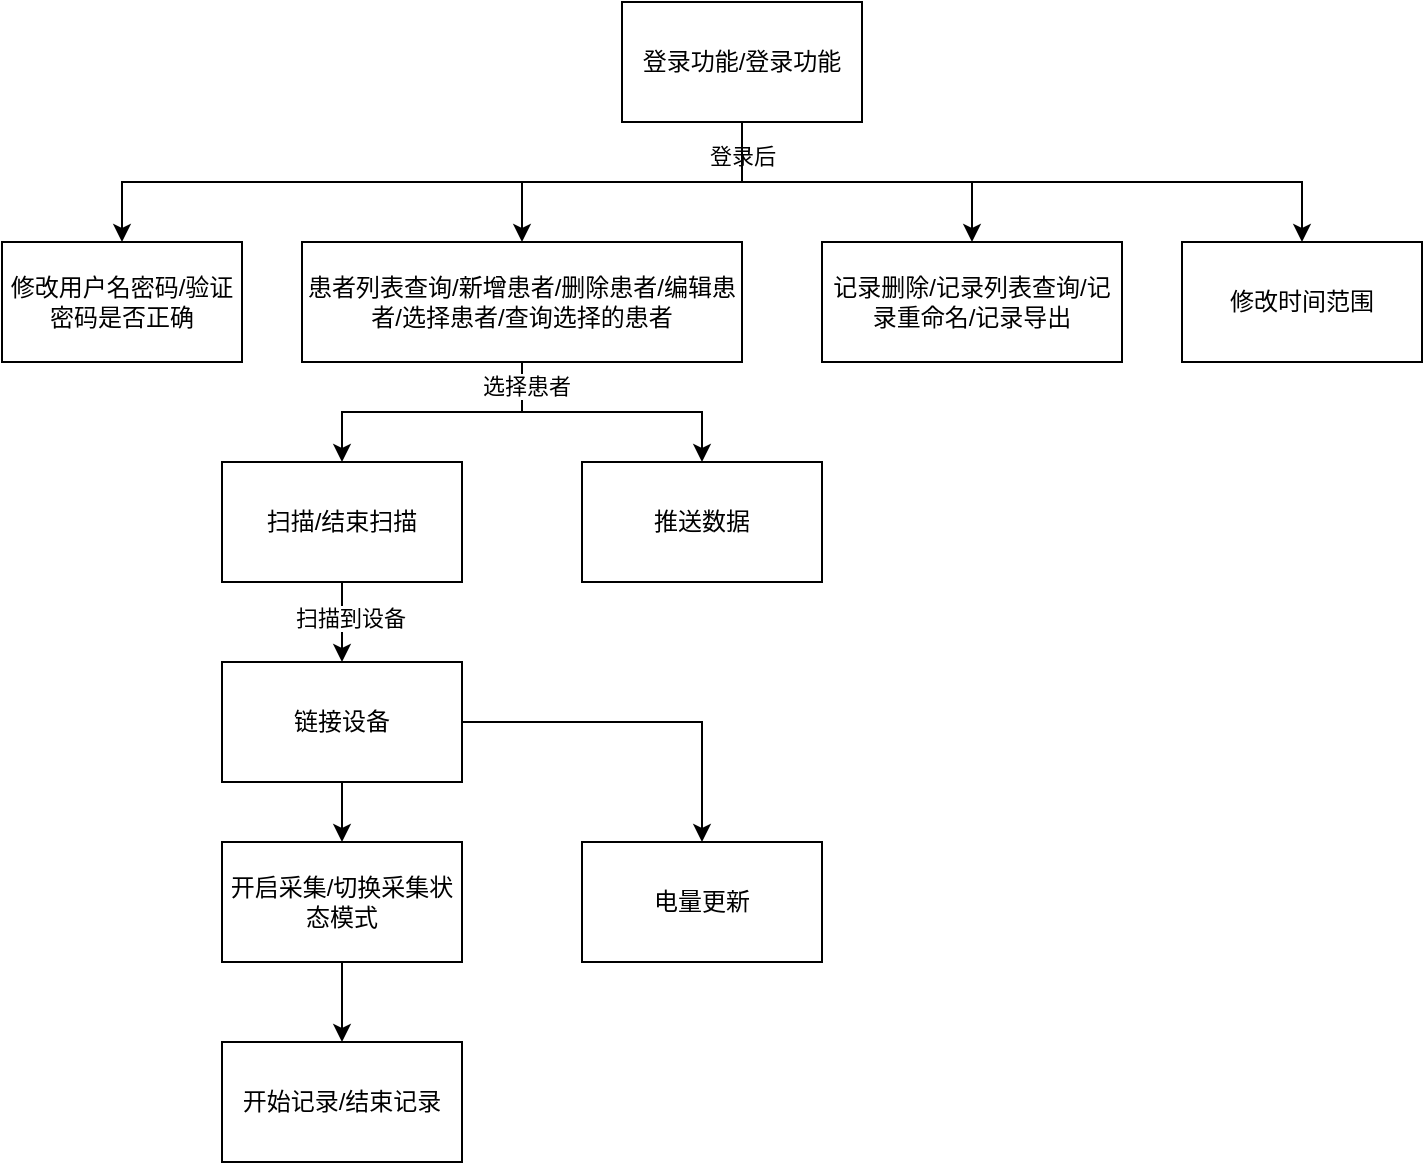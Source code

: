 <mxfile version="21.6.6" type="github">
  <diagram name="第 1 页" id="aqbBJ1UPIsCGT51pzWLn">
    <mxGraphModel dx="2074" dy="1078" grid="1" gridSize="10" guides="1" tooltips="1" connect="1" arrows="1" fold="1" page="1" pageScale="1" pageWidth="827" pageHeight="1169" math="0" shadow="0">
      <root>
        <mxCell id="0" />
        <mxCell id="1" parent="0" />
        <mxCell id="oUlZQVi8EFY8LUs8W8pe-25" style="edgeStyle=orthogonalEdgeStyle;rounded=0;orthogonalLoop=1;jettySize=auto;html=1;entryX=0.5;entryY=0;entryDx=0;entryDy=0;exitX=0.5;exitY=1;exitDx=0;exitDy=0;" edge="1" parent="1" source="oUlZQVi8EFY8LUs8W8pe-20" target="oUlZQVi8EFY8LUs8W8pe-22">
          <mxGeometry relative="1" as="geometry" />
        </mxCell>
        <mxCell id="oUlZQVi8EFY8LUs8W8pe-26" style="edgeStyle=orthogonalEdgeStyle;rounded=0;orthogonalLoop=1;jettySize=auto;html=1;entryX=0.5;entryY=0;entryDx=0;entryDy=0;" edge="1" parent="1" source="oUlZQVi8EFY8LUs8W8pe-20" target="oUlZQVi8EFY8LUs8W8pe-23">
          <mxGeometry relative="1" as="geometry" />
        </mxCell>
        <mxCell id="oUlZQVi8EFY8LUs8W8pe-27" style="edgeStyle=orthogonalEdgeStyle;rounded=0;orthogonalLoop=1;jettySize=auto;html=1;entryX=0.5;entryY=0;entryDx=0;entryDy=0;exitX=0.5;exitY=1;exitDx=0;exitDy=0;" edge="1" parent="1" source="oUlZQVi8EFY8LUs8W8pe-20" target="oUlZQVi8EFY8LUs8W8pe-24">
          <mxGeometry relative="1" as="geometry" />
        </mxCell>
        <mxCell id="oUlZQVi8EFY8LUs8W8pe-28" value="登录后" style="edgeLabel;html=1;align=center;verticalAlign=middle;resizable=0;points=[];" vertex="1" connectable="0" parent="oUlZQVi8EFY8LUs8W8pe-27">
          <mxGeometry x="-0.944" y="-3" relative="1" as="geometry">
            <mxPoint x="3" y="12" as="offset" />
          </mxGeometry>
        </mxCell>
        <mxCell id="oUlZQVi8EFY8LUs8W8pe-44" style="edgeStyle=orthogonalEdgeStyle;rounded=0;orthogonalLoop=1;jettySize=auto;html=1;exitX=0.5;exitY=1;exitDx=0;exitDy=0;" edge="1" parent="1" source="oUlZQVi8EFY8LUs8W8pe-20" target="oUlZQVi8EFY8LUs8W8pe-43">
          <mxGeometry relative="1" as="geometry" />
        </mxCell>
        <mxCell id="oUlZQVi8EFY8LUs8W8pe-20" value="登录功能/登录功能" style="rounded=0;whiteSpace=wrap;html=1;" vertex="1" parent="1">
          <mxGeometry x="340" y="30" width="120" height="60" as="geometry" />
        </mxCell>
        <mxCell id="oUlZQVi8EFY8LUs8W8pe-22" value="修改用户名密码/验证密码是否正确" style="rounded=0;whiteSpace=wrap;html=1;" vertex="1" parent="1">
          <mxGeometry x="30" y="150" width="120" height="60" as="geometry" />
        </mxCell>
        <mxCell id="oUlZQVi8EFY8LUs8W8pe-35" style="edgeStyle=orthogonalEdgeStyle;rounded=0;orthogonalLoop=1;jettySize=auto;html=1;entryX=0.5;entryY=0;entryDx=0;entryDy=0;" edge="1" parent="1" source="oUlZQVi8EFY8LUs8W8pe-23" target="oUlZQVi8EFY8LUs8W8pe-30">
          <mxGeometry relative="1" as="geometry" />
        </mxCell>
        <mxCell id="oUlZQVi8EFY8LUs8W8pe-36" style="edgeStyle=orthogonalEdgeStyle;rounded=0;orthogonalLoop=1;jettySize=auto;html=1;entryX=0.5;entryY=0;entryDx=0;entryDy=0;" edge="1" parent="1" source="oUlZQVi8EFY8LUs8W8pe-23" target="oUlZQVi8EFY8LUs8W8pe-29">
          <mxGeometry relative="1" as="geometry" />
        </mxCell>
        <mxCell id="oUlZQVi8EFY8LUs8W8pe-37" value="选择患者" style="edgeLabel;html=1;align=center;verticalAlign=middle;resizable=0;points=[];" vertex="1" connectable="0" parent="oUlZQVi8EFY8LUs8W8pe-36">
          <mxGeometry x="-0.829" y="2" relative="1" as="geometry">
            <mxPoint as="offset" />
          </mxGeometry>
        </mxCell>
        <mxCell id="oUlZQVi8EFY8LUs8W8pe-23" value="患者列表查询/新增患者/删除患者/编辑患者/选择患者/查询选择的患者" style="rounded=0;whiteSpace=wrap;html=1;" vertex="1" parent="1">
          <mxGeometry x="180" y="150" width="220" height="60" as="geometry" />
        </mxCell>
        <mxCell id="oUlZQVi8EFY8LUs8W8pe-24" value="记录删除/记录列表查询/记录重命名/记录导出" style="rounded=0;whiteSpace=wrap;html=1;" vertex="1" parent="1">
          <mxGeometry x="440" y="150" width="150" height="60" as="geometry" />
        </mxCell>
        <mxCell id="oUlZQVi8EFY8LUs8W8pe-38" style="edgeStyle=orthogonalEdgeStyle;rounded=0;orthogonalLoop=1;jettySize=auto;html=1;exitX=0.5;exitY=1;exitDx=0;exitDy=0;entryX=0.5;entryY=0;entryDx=0;entryDy=0;" edge="1" parent="1" source="oUlZQVi8EFY8LUs8W8pe-29" target="oUlZQVi8EFY8LUs8W8pe-31">
          <mxGeometry relative="1" as="geometry" />
        </mxCell>
        <mxCell id="oUlZQVi8EFY8LUs8W8pe-39" value="扫描到设备" style="edgeLabel;html=1;align=center;verticalAlign=middle;resizable=0;points=[];" vertex="1" connectable="0" parent="oUlZQVi8EFY8LUs8W8pe-38">
          <mxGeometry x="-0.1" y="4" relative="1" as="geometry">
            <mxPoint as="offset" />
          </mxGeometry>
        </mxCell>
        <mxCell id="oUlZQVi8EFY8LUs8W8pe-29" value="扫描/结束扫描" style="rounded=0;whiteSpace=wrap;html=1;" vertex="1" parent="1">
          <mxGeometry x="140" y="260" width="120" height="60" as="geometry" />
        </mxCell>
        <mxCell id="oUlZQVi8EFY8LUs8W8pe-30" value="推送数据" style="rounded=0;whiteSpace=wrap;html=1;" vertex="1" parent="1">
          <mxGeometry x="320" y="260" width="120" height="60" as="geometry" />
        </mxCell>
        <mxCell id="oUlZQVi8EFY8LUs8W8pe-40" style="edgeStyle=orthogonalEdgeStyle;rounded=0;orthogonalLoop=1;jettySize=auto;html=1;exitX=0.5;exitY=1;exitDx=0;exitDy=0;entryX=0.5;entryY=0;entryDx=0;entryDy=0;" edge="1" parent="1" source="oUlZQVi8EFY8LUs8W8pe-31" target="oUlZQVi8EFY8LUs8W8pe-32">
          <mxGeometry relative="1" as="geometry" />
        </mxCell>
        <mxCell id="oUlZQVi8EFY8LUs8W8pe-41" style="edgeStyle=orthogonalEdgeStyle;rounded=0;orthogonalLoop=1;jettySize=auto;html=1;entryX=0.5;entryY=0;entryDx=0;entryDy=0;" edge="1" parent="1" source="oUlZQVi8EFY8LUs8W8pe-31" target="oUlZQVi8EFY8LUs8W8pe-33">
          <mxGeometry relative="1" as="geometry" />
        </mxCell>
        <mxCell id="oUlZQVi8EFY8LUs8W8pe-31" value="链接设备" style="rounded=0;whiteSpace=wrap;html=1;" vertex="1" parent="1">
          <mxGeometry x="140" y="360" width="120" height="60" as="geometry" />
        </mxCell>
        <mxCell id="oUlZQVi8EFY8LUs8W8pe-42" style="edgeStyle=orthogonalEdgeStyle;rounded=0;orthogonalLoop=1;jettySize=auto;html=1;exitX=0.5;exitY=1;exitDx=0;exitDy=0;" edge="1" parent="1" source="oUlZQVi8EFY8LUs8W8pe-32" target="oUlZQVi8EFY8LUs8W8pe-34">
          <mxGeometry relative="1" as="geometry" />
        </mxCell>
        <mxCell id="oUlZQVi8EFY8LUs8W8pe-32" value="开启采集/切换采集状态模式" style="rounded=0;whiteSpace=wrap;html=1;" vertex="1" parent="1">
          <mxGeometry x="140" y="450" width="120" height="60" as="geometry" />
        </mxCell>
        <mxCell id="oUlZQVi8EFY8LUs8W8pe-33" value="电量更新" style="rounded=0;whiteSpace=wrap;html=1;" vertex="1" parent="1">
          <mxGeometry x="320" y="450" width="120" height="60" as="geometry" />
        </mxCell>
        <mxCell id="oUlZQVi8EFY8LUs8W8pe-34" value="开始记录/结束记录" style="rounded=0;whiteSpace=wrap;html=1;" vertex="1" parent="1">
          <mxGeometry x="140" y="550" width="120" height="60" as="geometry" />
        </mxCell>
        <mxCell id="oUlZQVi8EFY8LUs8W8pe-43" value="修改时间范围" style="rounded=0;whiteSpace=wrap;html=1;" vertex="1" parent="1">
          <mxGeometry x="620" y="150" width="120" height="60" as="geometry" />
        </mxCell>
      </root>
    </mxGraphModel>
  </diagram>
</mxfile>

